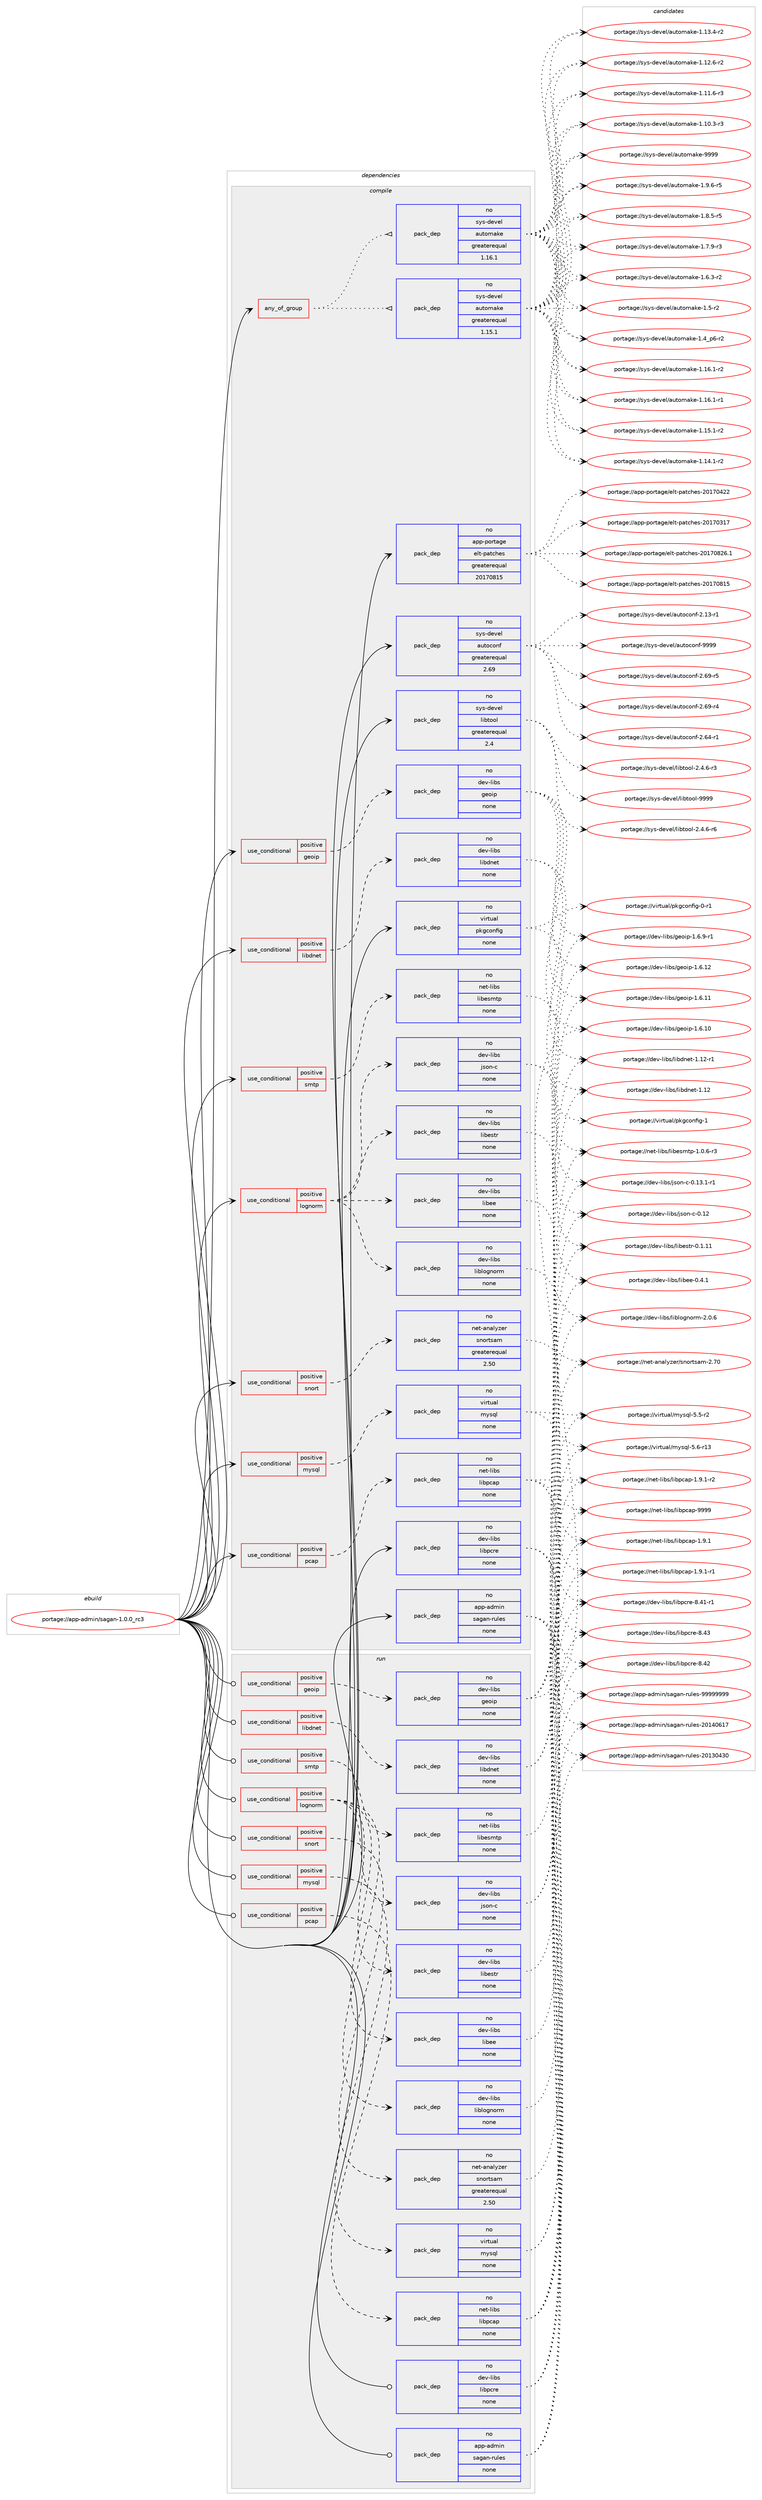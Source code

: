 digraph prolog {

# *************
# Graph options
# *************

newrank=true;
concentrate=true;
compound=true;
graph [rankdir=LR,fontname=Helvetica,fontsize=10,ranksep=1.5];#, ranksep=2.5, nodesep=0.2];
edge  [arrowhead=vee];
node  [fontname=Helvetica,fontsize=10];

# **********
# The ebuild
# **********

subgraph cluster_leftcol {
color=gray;
label=<<i>ebuild</i>>;
id [label="portage://app-admin/sagan-1.0.0_rc3", color=red, width=4, href="../app-admin/sagan-1.0.0_rc3.svg"];
}

# ****************
# The dependencies
# ****************

subgraph cluster_midcol {
color=gray;
label=<<i>dependencies</i>>;
subgraph cluster_compile {
fillcolor="#eeeeee";
style=filled;
label=<<i>compile</i>>;
subgraph any8396 {
dependency652169 [label=<<TABLE BORDER="0" CELLBORDER="1" CELLSPACING="0" CELLPADDING="4"><TR><TD CELLPADDING="10">any_of_group</TD></TR></TABLE>>, shape=none, color=red];subgraph pack489301 {
dependency652170 [label=<<TABLE BORDER="0" CELLBORDER="1" CELLSPACING="0" CELLPADDING="4" WIDTH="220"><TR><TD ROWSPAN="6" CELLPADDING="30">pack_dep</TD></TR><TR><TD WIDTH="110">no</TD></TR><TR><TD>sys-devel</TD></TR><TR><TD>automake</TD></TR><TR><TD>greaterequal</TD></TR><TR><TD>1.16.1</TD></TR></TABLE>>, shape=none, color=blue];
}
dependency652169:e -> dependency652170:w [weight=20,style="dotted",arrowhead="oinv"];
subgraph pack489302 {
dependency652171 [label=<<TABLE BORDER="0" CELLBORDER="1" CELLSPACING="0" CELLPADDING="4" WIDTH="220"><TR><TD ROWSPAN="6" CELLPADDING="30">pack_dep</TD></TR><TR><TD WIDTH="110">no</TD></TR><TR><TD>sys-devel</TD></TR><TR><TD>automake</TD></TR><TR><TD>greaterequal</TD></TR><TR><TD>1.15.1</TD></TR></TABLE>>, shape=none, color=blue];
}
dependency652169:e -> dependency652171:w [weight=20,style="dotted",arrowhead="oinv"];
}
id:e -> dependency652169:w [weight=20,style="solid",arrowhead="vee"];
subgraph cond154179 {
dependency652172 [label=<<TABLE BORDER="0" CELLBORDER="1" CELLSPACING="0" CELLPADDING="4"><TR><TD ROWSPAN="3" CELLPADDING="10">use_conditional</TD></TR><TR><TD>positive</TD></TR><TR><TD>geoip</TD></TR></TABLE>>, shape=none, color=red];
subgraph pack489303 {
dependency652173 [label=<<TABLE BORDER="0" CELLBORDER="1" CELLSPACING="0" CELLPADDING="4" WIDTH="220"><TR><TD ROWSPAN="6" CELLPADDING="30">pack_dep</TD></TR><TR><TD WIDTH="110">no</TD></TR><TR><TD>dev-libs</TD></TR><TR><TD>geoip</TD></TR><TR><TD>none</TD></TR><TR><TD></TD></TR></TABLE>>, shape=none, color=blue];
}
dependency652172:e -> dependency652173:w [weight=20,style="dashed",arrowhead="vee"];
}
id:e -> dependency652172:w [weight=20,style="solid",arrowhead="vee"];
subgraph cond154180 {
dependency652174 [label=<<TABLE BORDER="0" CELLBORDER="1" CELLSPACING="0" CELLPADDING="4"><TR><TD ROWSPAN="3" CELLPADDING="10">use_conditional</TD></TR><TR><TD>positive</TD></TR><TR><TD>libdnet</TD></TR></TABLE>>, shape=none, color=red];
subgraph pack489304 {
dependency652175 [label=<<TABLE BORDER="0" CELLBORDER="1" CELLSPACING="0" CELLPADDING="4" WIDTH="220"><TR><TD ROWSPAN="6" CELLPADDING="30">pack_dep</TD></TR><TR><TD WIDTH="110">no</TD></TR><TR><TD>dev-libs</TD></TR><TR><TD>libdnet</TD></TR><TR><TD>none</TD></TR><TR><TD></TD></TR></TABLE>>, shape=none, color=blue];
}
dependency652174:e -> dependency652175:w [weight=20,style="dashed",arrowhead="vee"];
}
id:e -> dependency652174:w [weight=20,style="solid",arrowhead="vee"];
subgraph cond154181 {
dependency652176 [label=<<TABLE BORDER="0" CELLBORDER="1" CELLSPACING="0" CELLPADDING="4"><TR><TD ROWSPAN="3" CELLPADDING="10">use_conditional</TD></TR><TR><TD>positive</TD></TR><TR><TD>lognorm</TD></TR></TABLE>>, shape=none, color=red];
subgraph pack489305 {
dependency652177 [label=<<TABLE BORDER="0" CELLBORDER="1" CELLSPACING="0" CELLPADDING="4" WIDTH="220"><TR><TD ROWSPAN="6" CELLPADDING="30">pack_dep</TD></TR><TR><TD WIDTH="110">no</TD></TR><TR><TD>dev-libs</TD></TR><TR><TD>liblognorm</TD></TR><TR><TD>none</TD></TR><TR><TD></TD></TR></TABLE>>, shape=none, color=blue];
}
dependency652176:e -> dependency652177:w [weight=20,style="dashed",arrowhead="vee"];
subgraph pack489306 {
dependency652178 [label=<<TABLE BORDER="0" CELLBORDER="1" CELLSPACING="0" CELLPADDING="4" WIDTH="220"><TR><TD ROWSPAN="6" CELLPADDING="30">pack_dep</TD></TR><TR><TD WIDTH="110">no</TD></TR><TR><TD>dev-libs</TD></TR><TR><TD>json-c</TD></TR><TR><TD>none</TD></TR><TR><TD></TD></TR></TABLE>>, shape=none, color=blue];
}
dependency652176:e -> dependency652178:w [weight=20,style="dashed",arrowhead="vee"];
subgraph pack489307 {
dependency652179 [label=<<TABLE BORDER="0" CELLBORDER="1" CELLSPACING="0" CELLPADDING="4" WIDTH="220"><TR><TD ROWSPAN="6" CELLPADDING="30">pack_dep</TD></TR><TR><TD WIDTH="110">no</TD></TR><TR><TD>dev-libs</TD></TR><TR><TD>libee</TD></TR><TR><TD>none</TD></TR><TR><TD></TD></TR></TABLE>>, shape=none, color=blue];
}
dependency652176:e -> dependency652179:w [weight=20,style="dashed",arrowhead="vee"];
subgraph pack489308 {
dependency652180 [label=<<TABLE BORDER="0" CELLBORDER="1" CELLSPACING="0" CELLPADDING="4" WIDTH="220"><TR><TD ROWSPAN="6" CELLPADDING="30">pack_dep</TD></TR><TR><TD WIDTH="110">no</TD></TR><TR><TD>dev-libs</TD></TR><TR><TD>libestr</TD></TR><TR><TD>none</TD></TR><TR><TD></TD></TR></TABLE>>, shape=none, color=blue];
}
dependency652176:e -> dependency652180:w [weight=20,style="dashed",arrowhead="vee"];
}
id:e -> dependency652176:w [weight=20,style="solid",arrowhead="vee"];
subgraph cond154182 {
dependency652181 [label=<<TABLE BORDER="0" CELLBORDER="1" CELLSPACING="0" CELLPADDING="4"><TR><TD ROWSPAN="3" CELLPADDING="10">use_conditional</TD></TR><TR><TD>positive</TD></TR><TR><TD>mysql</TD></TR></TABLE>>, shape=none, color=red];
subgraph pack489309 {
dependency652182 [label=<<TABLE BORDER="0" CELLBORDER="1" CELLSPACING="0" CELLPADDING="4" WIDTH="220"><TR><TD ROWSPAN="6" CELLPADDING="30">pack_dep</TD></TR><TR><TD WIDTH="110">no</TD></TR><TR><TD>virtual</TD></TR><TR><TD>mysql</TD></TR><TR><TD>none</TD></TR><TR><TD></TD></TR></TABLE>>, shape=none, color=blue];
}
dependency652181:e -> dependency652182:w [weight=20,style="dashed",arrowhead="vee"];
}
id:e -> dependency652181:w [weight=20,style="solid",arrowhead="vee"];
subgraph cond154183 {
dependency652183 [label=<<TABLE BORDER="0" CELLBORDER="1" CELLSPACING="0" CELLPADDING="4"><TR><TD ROWSPAN="3" CELLPADDING="10">use_conditional</TD></TR><TR><TD>positive</TD></TR><TR><TD>pcap</TD></TR></TABLE>>, shape=none, color=red];
subgraph pack489310 {
dependency652184 [label=<<TABLE BORDER="0" CELLBORDER="1" CELLSPACING="0" CELLPADDING="4" WIDTH="220"><TR><TD ROWSPAN="6" CELLPADDING="30">pack_dep</TD></TR><TR><TD WIDTH="110">no</TD></TR><TR><TD>net-libs</TD></TR><TR><TD>libpcap</TD></TR><TR><TD>none</TD></TR><TR><TD></TD></TR></TABLE>>, shape=none, color=blue];
}
dependency652183:e -> dependency652184:w [weight=20,style="dashed",arrowhead="vee"];
}
id:e -> dependency652183:w [weight=20,style="solid",arrowhead="vee"];
subgraph cond154184 {
dependency652185 [label=<<TABLE BORDER="0" CELLBORDER="1" CELLSPACING="0" CELLPADDING="4"><TR><TD ROWSPAN="3" CELLPADDING="10">use_conditional</TD></TR><TR><TD>positive</TD></TR><TR><TD>smtp</TD></TR></TABLE>>, shape=none, color=red];
subgraph pack489311 {
dependency652186 [label=<<TABLE BORDER="0" CELLBORDER="1" CELLSPACING="0" CELLPADDING="4" WIDTH="220"><TR><TD ROWSPAN="6" CELLPADDING="30">pack_dep</TD></TR><TR><TD WIDTH="110">no</TD></TR><TR><TD>net-libs</TD></TR><TR><TD>libesmtp</TD></TR><TR><TD>none</TD></TR><TR><TD></TD></TR></TABLE>>, shape=none, color=blue];
}
dependency652185:e -> dependency652186:w [weight=20,style="dashed",arrowhead="vee"];
}
id:e -> dependency652185:w [weight=20,style="solid",arrowhead="vee"];
subgraph cond154185 {
dependency652187 [label=<<TABLE BORDER="0" CELLBORDER="1" CELLSPACING="0" CELLPADDING="4"><TR><TD ROWSPAN="3" CELLPADDING="10">use_conditional</TD></TR><TR><TD>positive</TD></TR><TR><TD>snort</TD></TR></TABLE>>, shape=none, color=red];
subgraph pack489312 {
dependency652188 [label=<<TABLE BORDER="0" CELLBORDER="1" CELLSPACING="0" CELLPADDING="4" WIDTH="220"><TR><TD ROWSPAN="6" CELLPADDING="30">pack_dep</TD></TR><TR><TD WIDTH="110">no</TD></TR><TR><TD>net-analyzer</TD></TR><TR><TD>snortsam</TD></TR><TR><TD>greaterequal</TD></TR><TR><TD>2.50</TD></TR></TABLE>>, shape=none, color=blue];
}
dependency652187:e -> dependency652188:w [weight=20,style="dashed",arrowhead="vee"];
}
id:e -> dependency652187:w [weight=20,style="solid",arrowhead="vee"];
subgraph pack489313 {
dependency652189 [label=<<TABLE BORDER="0" CELLBORDER="1" CELLSPACING="0" CELLPADDING="4" WIDTH="220"><TR><TD ROWSPAN="6" CELLPADDING="30">pack_dep</TD></TR><TR><TD WIDTH="110">no</TD></TR><TR><TD>app-admin</TD></TR><TR><TD>sagan-rules</TD></TR><TR><TD>none</TD></TR><TR><TD></TD></TR></TABLE>>, shape=none, color=blue];
}
id:e -> dependency652189:w [weight=20,style="solid",arrowhead="vee"];
subgraph pack489314 {
dependency652190 [label=<<TABLE BORDER="0" CELLBORDER="1" CELLSPACING="0" CELLPADDING="4" WIDTH="220"><TR><TD ROWSPAN="6" CELLPADDING="30">pack_dep</TD></TR><TR><TD WIDTH="110">no</TD></TR><TR><TD>app-portage</TD></TR><TR><TD>elt-patches</TD></TR><TR><TD>greaterequal</TD></TR><TR><TD>20170815</TD></TR></TABLE>>, shape=none, color=blue];
}
id:e -> dependency652190:w [weight=20,style="solid",arrowhead="vee"];
subgraph pack489315 {
dependency652191 [label=<<TABLE BORDER="0" CELLBORDER="1" CELLSPACING="0" CELLPADDING="4" WIDTH="220"><TR><TD ROWSPAN="6" CELLPADDING="30">pack_dep</TD></TR><TR><TD WIDTH="110">no</TD></TR><TR><TD>dev-libs</TD></TR><TR><TD>libpcre</TD></TR><TR><TD>none</TD></TR><TR><TD></TD></TR></TABLE>>, shape=none, color=blue];
}
id:e -> dependency652191:w [weight=20,style="solid",arrowhead="vee"];
subgraph pack489316 {
dependency652192 [label=<<TABLE BORDER="0" CELLBORDER="1" CELLSPACING="0" CELLPADDING="4" WIDTH="220"><TR><TD ROWSPAN="6" CELLPADDING="30">pack_dep</TD></TR><TR><TD WIDTH="110">no</TD></TR><TR><TD>sys-devel</TD></TR><TR><TD>autoconf</TD></TR><TR><TD>greaterequal</TD></TR><TR><TD>2.69</TD></TR></TABLE>>, shape=none, color=blue];
}
id:e -> dependency652192:w [weight=20,style="solid",arrowhead="vee"];
subgraph pack489317 {
dependency652193 [label=<<TABLE BORDER="0" CELLBORDER="1" CELLSPACING="0" CELLPADDING="4" WIDTH="220"><TR><TD ROWSPAN="6" CELLPADDING="30">pack_dep</TD></TR><TR><TD WIDTH="110">no</TD></TR><TR><TD>sys-devel</TD></TR><TR><TD>libtool</TD></TR><TR><TD>greaterequal</TD></TR><TR><TD>2.4</TD></TR></TABLE>>, shape=none, color=blue];
}
id:e -> dependency652193:w [weight=20,style="solid",arrowhead="vee"];
subgraph pack489318 {
dependency652194 [label=<<TABLE BORDER="0" CELLBORDER="1" CELLSPACING="0" CELLPADDING="4" WIDTH="220"><TR><TD ROWSPAN="6" CELLPADDING="30">pack_dep</TD></TR><TR><TD WIDTH="110">no</TD></TR><TR><TD>virtual</TD></TR><TR><TD>pkgconfig</TD></TR><TR><TD>none</TD></TR><TR><TD></TD></TR></TABLE>>, shape=none, color=blue];
}
id:e -> dependency652194:w [weight=20,style="solid",arrowhead="vee"];
}
subgraph cluster_compileandrun {
fillcolor="#eeeeee";
style=filled;
label=<<i>compile and run</i>>;
}
subgraph cluster_run {
fillcolor="#eeeeee";
style=filled;
label=<<i>run</i>>;
subgraph cond154186 {
dependency652195 [label=<<TABLE BORDER="0" CELLBORDER="1" CELLSPACING="0" CELLPADDING="4"><TR><TD ROWSPAN="3" CELLPADDING="10">use_conditional</TD></TR><TR><TD>positive</TD></TR><TR><TD>geoip</TD></TR></TABLE>>, shape=none, color=red];
subgraph pack489319 {
dependency652196 [label=<<TABLE BORDER="0" CELLBORDER="1" CELLSPACING="0" CELLPADDING="4" WIDTH="220"><TR><TD ROWSPAN="6" CELLPADDING="30">pack_dep</TD></TR><TR><TD WIDTH="110">no</TD></TR><TR><TD>dev-libs</TD></TR><TR><TD>geoip</TD></TR><TR><TD>none</TD></TR><TR><TD></TD></TR></TABLE>>, shape=none, color=blue];
}
dependency652195:e -> dependency652196:w [weight=20,style="dashed",arrowhead="vee"];
}
id:e -> dependency652195:w [weight=20,style="solid",arrowhead="odot"];
subgraph cond154187 {
dependency652197 [label=<<TABLE BORDER="0" CELLBORDER="1" CELLSPACING="0" CELLPADDING="4"><TR><TD ROWSPAN="3" CELLPADDING="10">use_conditional</TD></TR><TR><TD>positive</TD></TR><TR><TD>libdnet</TD></TR></TABLE>>, shape=none, color=red];
subgraph pack489320 {
dependency652198 [label=<<TABLE BORDER="0" CELLBORDER="1" CELLSPACING="0" CELLPADDING="4" WIDTH="220"><TR><TD ROWSPAN="6" CELLPADDING="30">pack_dep</TD></TR><TR><TD WIDTH="110">no</TD></TR><TR><TD>dev-libs</TD></TR><TR><TD>libdnet</TD></TR><TR><TD>none</TD></TR><TR><TD></TD></TR></TABLE>>, shape=none, color=blue];
}
dependency652197:e -> dependency652198:w [weight=20,style="dashed",arrowhead="vee"];
}
id:e -> dependency652197:w [weight=20,style="solid",arrowhead="odot"];
subgraph cond154188 {
dependency652199 [label=<<TABLE BORDER="0" CELLBORDER="1" CELLSPACING="0" CELLPADDING="4"><TR><TD ROWSPAN="3" CELLPADDING="10">use_conditional</TD></TR><TR><TD>positive</TD></TR><TR><TD>lognorm</TD></TR></TABLE>>, shape=none, color=red];
subgraph pack489321 {
dependency652200 [label=<<TABLE BORDER="0" CELLBORDER="1" CELLSPACING="0" CELLPADDING="4" WIDTH="220"><TR><TD ROWSPAN="6" CELLPADDING="30">pack_dep</TD></TR><TR><TD WIDTH="110">no</TD></TR><TR><TD>dev-libs</TD></TR><TR><TD>liblognorm</TD></TR><TR><TD>none</TD></TR><TR><TD></TD></TR></TABLE>>, shape=none, color=blue];
}
dependency652199:e -> dependency652200:w [weight=20,style="dashed",arrowhead="vee"];
subgraph pack489322 {
dependency652201 [label=<<TABLE BORDER="0" CELLBORDER="1" CELLSPACING="0" CELLPADDING="4" WIDTH="220"><TR><TD ROWSPAN="6" CELLPADDING="30">pack_dep</TD></TR><TR><TD WIDTH="110">no</TD></TR><TR><TD>dev-libs</TD></TR><TR><TD>json-c</TD></TR><TR><TD>none</TD></TR><TR><TD></TD></TR></TABLE>>, shape=none, color=blue];
}
dependency652199:e -> dependency652201:w [weight=20,style="dashed",arrowhead="vee"];
subgraph pack489323 {
dependency652202 [label=<<TABLE BORDER="0" CELLBORDER="1" CELLSPACING="0" CELLPADDING="4" WIDTH="220"><TR><TD ROWSPAN="6" CELLPADDING="30">pack_dep</TD></TR><TR><TD WIDTH="110">no</TD></TR><TR><TD>dev-libs</TD></TR><TR><TD>libee</TD></TR><TR><TD>none</TD></TR><TR><TD></TD></TR></TABLE>>, shape=none, color=blue];
}
dependency652199:e -> dependency652202:w [weight=20,style="dashed",arrowhead="vee"];
subgraph pack489324 {
dependency652203 [label=<<TABLE BORDER="0" CELLBORDER="1" CELLSPACING="0" CELLPADDING="4" WIDTH="220"><TR><TD ROWSPAN="6" CELLPADDING="30">pack_dep</TD></TR><TR><TD WIDTH="110">no</TD></TR><TR><TD>dev-libs</TD></TR><TR><TD>libestr</TD></TR><TR><TD>none</TD></TR><TR><TD></TD></TR></TABLE>>, shape=none, color=blue];
}
dependency652199:e -> dependency652203:w [weight=20,style="dashed",arrowhead="vee"];
}
id:e -> dependency652199:w [weight=20,style="solid",arrowhead="odot"];
subgraph cond154189 {
dependency652204 [label=<<TABLE BORDER="0" CELLBORDER="1" CELLSPACING="0" CELLPADDING="4"><TR><TD ROWSPAN="3" CELLPADDING="10">use_conditional</TD></TR><TR><TD>positive</TD></TR><TR><TD>mysql</TD></TR></TABLE>>, shape=none, color=red];
subgraph pack489325 {
dependency652205 [label=<<TABLE BORDER="0" CELLBORDER="1" CELLSPACING="0" CELLPADDING="4" WIDTH="220"><TR><TD ROWSPAN="6" CELLPADDING="30">pack_dep</TD></TR><TR><TD WIDTH="110">no</TD></TR><TR><TD>virtual</TD></TR><TR><TD>mysql</TD></TR><TR><TD>none</TD></TR><TR><TD></TD></TR></TABLE>>, shape=none, color=blue];
}
dependency652204:e -> dependency652205:w [weight=20,style="dashed",arrowhead="vee"];
}
id:e -> dependency652204:w [weight=20,style="solid",arrowhead="odot"];
subgraph cond154190 {
dependency652206 [label=<<TABLE BORDER="0" CELLBORDER="1" CELLSPACING="0" CELLPADDING="4"><TR><TD ROWSPAN="3" CELLPADDING="10">use_conditional</TD></TR><TR><TD>positive</TD></TR><TR><TD>pcap</TD></TR></TABLE>>, shape=none, color=red];
subgraph pack489326 {
dependency652207 [label=<<TABLE BORDER="0" CELLBORDER="1" CELLSPACING="0" CELLPADDING="4" WIDTH="220"><TR><TD ROWSPAN="6" CELLPADDING="30">pack_dep</TD></TR><TR><TD WIDTH="110">no</TD></TR><TR><TD>net-libs</TD></TR><TR><TD>libpcap</TD></TR><TR><TD>none</TD></TR><TR><TD></TD></TR></TABLE>>, shape=none, color=blue];
}
dependency652206:e -> dependency652207:w [weight=20,style="dashed",arrowhead="vee"];
}
id:e -> dependency652206:w [weight=20,style="solid",arrowhead="odot"];
subgraph cond154191 {
dependency652208 [label=<<TABLE BORDER="0" CELLBORDER="1" CELLSPACING="0" CELLPADDING="4"><TR><TD ROWSPAN="3" CELLPADDING="10">use_conditional</TD></TR><TR><TD>positive</TD></TR><TR><TD>smtp</TD></TR></TABLE>>, shape=none, color=red];
subgraph pack489327 {
dependency652209 [label=<<TABLE BORDER="0" CELLBORDER="1" CELLSPACING="0" CELLPADDING="4" WIDTH="220"><TR><TD ROWSPAN="6" CELLPADDING="30">pack_dep</TD></TR><TR><TD WIDTH="110">no</TD></TR><TR><TD>net-libs</TD></TR><TR><TD>libesmtp</TD></TR><TR><TD>none</TD></TR><TR><TD></TD></TR></TABLE>>, shape=none, color=blue];
}
dependency652208:e -> dependency652209:w [weight=20,style="dashed",arrowhead="vee"];
}
id:e -> dependency652208:w [weight=20,style="solid",arrowhead="odot"];
subgraph cond154192 {
dependency652210 [label=<<TABLE BORDER="0" CELLBORDER="1" CELLSPACING="0" CELLPADDING="4"><TR><TD ROWSPAN="3" CELLPADDING="10">use_conditional</TD></TR><TR><TD>positive</TD></TR><TR><TD>snort</TD></TR></TABLE>>, shape=none, color=red];
subgraph pack489328 {
dependency652211 [label=<<TABLE BORDER="0" CELLBORDER="1" CELLSPACING="0" CELLPADDING="4" WIDTH="220"><TR><TD ROWSPAN="6" CELLPADDING="30">pack_dep</TD></TR><TR><TD WIDTH="110">no</TD></TR><TR><TD>net-analyzer</TD></TR><TR><TD>snortsam</TD></TR><TR><TD>greaterequal</TD></TR><TR><TD>2.50</TD></TR></TABLE>>, shape=none, color=blue];
}
dependency652210:e -> dependency652211:w [weight=20,style="dashed",arrowhead="vee"];
}
id:e -> dependency652210:w [weight=20,style="solid",arrowhead="odot"];
subgraph pack489329 {
dependency652212 [label=<<TABLE BORDER="0" CELLBORDER="1" CELLSPACING="0" CELLPADDING="4" WIDTH="220"><TR><TD ROWSPAN="6" CELLPADDING="30">pack_dep</TD></TR><TR><TD WIDTH="110">no</TD></TR><TR><TD>app-admin</TD></TR><TR><TD>sagan-rules</TD></TR><TR><TD>none</TD></TR><TR><TD></TD></TR></TABLE>>, shape=none, color=blue];
}
id:e -> dependency652212:w [weight=20,style="solid",arrowhead="odot"];
subgraph pack489330 {
dependency652213 [label=<<TABLE BORDER="0" CELLBORDER="1" CELLSPACING="0" CELLPADDING="4" WIDTH="220"><TR><TD ROWSPAN="6" CELLPADDING="30">pack_dep</TD></TR><TR><TD WIDTH="110">no</TD></TR><TR><TD>dev-libs</TD></TR><TR><TD>libpcre</TD></TR><TR><TD>none</TD></TR><TR><TD></TD></TR></TABLE>>, shape=none, color=blue];
}
id:e -> dependency652213:w [weight=20,style="solid",arrowhead="odot"];
}
}

# **************
# The candidates
# **************

subgraph cluster_choices {
rank=same;
color=gray;
label=<<i>candidates</i>>;

subgraph choice489301 {
color=black;
nodesep=1;
choice115121115451001011181011084797117116111109971071014557575757 [label="portage://sys-devel/automake-9999", color=red, width=4,href="../sys-devel/automake-9999.svg"];
choice115121115451001011181011084797117116111109971071014549465746544511453 [label="portage://sys-devel/automake-1.9.6-r5", color=red, width=4,href="../sys-devel/automake-1.9.6-r5.svg"];
choice115121115451001011181011084797117116111109971071014549465646534511453 [label="portage://sys-devel/automake-1.8.5-r5", color=red, width=4,href="../sys-devel/automake-1.8.5-r5.svg"];
choice115121115451001011181011084797117116111109971071014549465546574511451 [label="portage://sys-devel/automake-1.7.9-r3", color=red, width=4,href="../sys-devel/automake-1.7.9-r3.svg"];
choice115121115451001011181011084797117116111109971071014549465446514511450 [label="portage://sys-devel/automake-1.6.3-r2", color=red, width=4,href="../sys-devel/automake-1.6.3-r2.svg"];
choice11512111545100101118101108479711711611110997107101454946534511450 [label="portage://sys-devel/automake-1.5-r2", color=red, width=4,href="../sys-devel/automake-1.5-r2.svg"];
choice115121115451001011181011084797117116111109971071014549465295112544511450 [label="portage://sys-devel/automake-1.4_p6-r2", color=red, width=4,href="../sys-devel/automake-1.4_p6-r2.svg"];
choice11512111545100101118101108479711711611110997107101454946495446494511450 [label="portage://sys-devel/automake-1.16.1-r2", color=red, width=4,href="../sys-devel/automake-1.16.1-r2.svg"];
choice11512111545100101118101108479711711611110997107101454946495446494511449 [label="portage://sys-devel/automake-1.16.1-r1", color=red, width=4,href="../sys-devel/automake-1.16.1-r1.svg"];
choice11512111545100101118101108479711711611110997107101454946495346494511450 [label="portage://sys-devel/automake-1.15.1-r2", color=red, width=4,href="../sys-devel/automake-1.15.1-r2.svg"];
choice11512111545100101118101108479711711611110997107101454946495246494511450 [label="portage://sys-devel/automake-1.14.1-r2", color=red, width=4,href="../sys-devel/automake-1.14.1-r2.svg"];
choice11512111545100101118101108479711711611110997107101454946495146524511450 [label="portage://sys-devel/automake-1.13.4-r2", color=red, width=4,href="../sys-devel/automake-1.13.4-r2.svg"];
choice11512111545100101118101108479711711611110997107101454946495046544511450 [label="portage://sys-devel/automake-1.12.6-r2", color=red, width=4,href="../sys-devel/automake-1.12.6-r2.svg"];
choice11512111545100101118101108479711711611110997107101454946494946544511451 [label="portage://sys-devel/automake-1.11.6-r3", color=red, width=4,href="../sys-devel/automake-1.11.6-r3.svg"];
choice11512111545100101118101108479711711611110997107101454946494846514511451 [label="portage://sys-devel/automake-1.10.3-r3", color=red, width=4,href="../sys-devel/automake-1.10.3-r3.svg"];
dependency652170:e -> choice115121115451001011181011084797117116111109971071014557575757:w [style=dotted,weight="100"];
dependency652170:e -> choice115121115451001011181011084797117116111109971071014549465746544511453:w [style=dotted,weight="100"];
dependency652170:e -> choice115121115451001011181011084797117116111109971071014549465646534511453:w [style=dotted,weight="100"];
dependency652170:e -> choice115121115451001011181011084797117116111109971071014549465546574511451:w [style=dotted,weight="100"];
dependency652170:e -> choice115121115451001011181011084797117116111109971071014549465446514511450:w [style=dotted,weight="100"];
dependency652170:e -> choice11512111545100101118101108479711711611110997107101454946534511450:w [style=dotted,weight="100"];
dependency652170:e -> choice115121115451001011181011084797117116111109971071014549465295112544511450:w [style=dotted,weight="100"];
dependency652170:e -> choice11512111545100101118101108479711711611110997107101454946495446494511450:w [style=dotted,weight="100"];
dependency652170:e -> choice11512111545100101118101108479711711611110997107101454946495446494511449:w [style=dotted,weight="100"];
dependency652170:e -> choice11512111545100101118101108479711711611110997107101454946495346494511450:w [style=dotted,weight="100"];
dependency652170:e -> choice11512111545100101118101108479711711611110997107101454946495246494511450:w [style=dotted,weight="100"];
dependency652170:e -> choice11512111545100101118101108479711711611110997107101454946495146524511450:w [style=dotted,weight="100"];
dependency652170:e -> choice11512111545100101118101108479711711611110997107101454946495046544511450:w [style=dotted,weight="100"];
dependency652170:e -> choice11512111545100101118101108479711711611110997107101454946494946544511451:w [style=dotted,weight="100"];
dependency652170:e -> choice11512111545100101118101108479711711611110997107101454946494846514511451:w [style=dotted,weight="100"];
}
subgraph choice489302 {
color=black;
nodesep=1;
choice115121115451001011181011084797117116111109971071014557575757 [label="portage://sys-devel/automake-9999", color=red, width=4,href="../sys-devel/automake-9999.svg"];
choice115121115451001011181011084797117116111109971071014549465746544511453 [label="portage://sys-devel/automake-1.9.6-r5", color=red, width=4,href="../sys-devel/automake-1.9.6-r5.svg"];
choice115121115451001011181011084797117116111109971071014549465646534511453 [label="portage://sys-devel/automake-1.8.5-r5", color=red, width=4,href="../sys-devel/automake-1.8.5-r5.svg"];
choice115121115451001011181011084797117116111109971071014549465546574511451 [label="portage://sys-devel/automake-1.7.9-r3", color=red, width=4,href="../sys-devel/automake-1.7.9-r3.svg"];
choice115121115451001011181011084797117116111109971071014549465446514511450 [label="portage://sys-devel/automake-1.6.3-r2", color=red, width=4,href="../sys-devel/automake-1.6.3-r2.svg"];
choice11512111545100101118101108479711711611110997107101454946534511450 [label="portage://sys-devel/automake-1.5-r2", color=red, width=4,href="../sys-devel/automake-1.5-r2.svg"];
choice115121115451001011181011084797117116111109971071014549465295112544511450 [label="portage://sys-devel/automake-1.4_p6-r2", color=red, width=4,href="../sys-devel/automake-1.4_p6-r2.svg"];
choice11512111545100101118101108479711711611110997107101454946495446494511450 [label="portage://sys-devel/automake-1.16.1-r2", color=red, width=4,href="../sys-devel/automake-1.16.1-r2.svg"];
choice11512111545100101118101108479711711611110997107101454946495446494511449 [label="portage://sys-devel/automake-1.16.1-r1", color=red, width=4,href="../sys-devel/automake-1.16.1-r1.svg"];
choice11512111545100101118101108479711711611110997107101454946495346494511450 [label="portage://sys-devel/automake-1.15.1-r2", color=red, width=4,href="../sys-devel/automake-1.15.1-r2.svg"];
choice11512111545100101118101108479711711611110997107101454946495246494511450 [label="portage://sys-devel/automake-1.14.1-r2", color=red, width=4,href="../sys-devel/automake-1.14.1-r2.svg"];
choice11512111545100101118101108479711711611110997107101454946495146524511450 [label="portage://sys-devel/automake-1.13.4-r2", color=red, width=4,href="../sys-devel/automake-1.13.4-r2.svg"];
choice11512111545100101118101108479711711611110997107101454946495046544511450 [label="portage://sys-devel/automake-1.12.6-r2", color=red, width=4,href="../sys-devel/automake-1.12.6-r2.svg"];
choice11512111545100101118101108479711711611110997107101454946494946544511451 [label="portage://sys-devel/automake-1.11.6-r3", color=red, width=4,href="../sys-devel/automake-1.11.6-r3.svg"];
choice11512111545100101118101108479711711611110997107101454946494846514511451 [label="portage://sys-devel/automake-1.10.3-r3", color=red, width=4,href="../sys-devel/automake-1.10.3-r3.svg"];
dependency652171:e -> choice115121115451001011181011084797117116111109971071014557575757:w [style=dotted,weight="100"];
dependency652171:e -> choice115121115451001011181011084797117116111109971071014549465746544511453:w [style=dotted,weight="100"];
dependency652171:e -> choice115121115451001011181011084797117116111109971071014549465646534511453:w [style=dotted,weight="100"];
dependency652171:e -> choice115121115451001011181011084797117116111109971071014549465546574511451:w [style=dotted,weight="100"];
dependency652171:e -> choice115121115451001011181011084797117116111109971071014549465446514511450:w [style=dotted,weight="100"];
dependency652171:e -> choice11512111545100101118101108479711711611110997107101454946534511450:w [style=dotted,weight="100"];
dependency652171:e -> choice115121115451001011181011084797117116111109971071014549465295112544511450:w [style=dotted,weight="100"];
dependency652171:e -> choice11512111545100101118101108479711711611110997107101454946495446494511450:w [style=dotted,weight="100"];
dependency652171:e -> choice11512111545100101118101108479711711611110997107101454946495446494511449:w [style=dotted,weight="100"];
dependency652171:e -> choice11512111545100101118101108479711711611110997107101454946495346494511450:w [style=dotted,weight="100"];
dependency652171:e -> choice11512111545100101118101108479711711611110997107101454946495246494511450:w [style=dotted,weight="100"];
dependency652171:e -> choice11512111545100101118101108479711711611110997107101454946495146524511450:w [style=dotted,weight="100"];
dependency652171:e -> choice11512111545100101118101108479711711611110997107101454946495046544511450:w [style=dotted,weight="100"];
dependency652171:e -> choice11512111545100101118101108479711711611110997107101454946494946544511451:w [style=dotted,weight="100"];
dependency652171:e -> choice11512111545100101118101108479711711611110997107101454946494846514511451:w [style=dotted,weight="100"];
}
subgraph choice489303 {
color=black;
nodesep=1;
choice1001011184510810598115471031011111051124549465446574511449 [label="portage://dev-libs/geoip-1.6.9-r1", color=red, width=4,href="../dev-libs/geoip-1.6.9-r1.svg"];
choice10010111845108105981154710310111110511245494654464950 [label="portage://dev-libs/geoip-1.6.12", color=red, width=4,href="../dev-libs/geoip-1.6.12.svg"];
choice10010111845108105981154710310111110511245494654464949 [label="portage://dev-libs/geoip-1.6.11", color=red, width=4,href="../dev-libs/geoip-1.6.11.svg"];
choice10010111845108105981154710310111110511245494654464948 [label="portage://dev-libs/geoip-1.6.10", color=red, width=4,href="../dev-libs/geoip-1.6.10.svg"];
dependency652173:e -> choice1001011184510810598115471031011111051124549465446574511449:w [style=dotted,weight="100"];
dependency652173:e -> choice10010111845108105981154710310111110511245494654464950:w [style=dotted,weight="100"];
dependency652173:e -> choice10010111845108105981154710310111110511245494654464949:w [style=dotted,weight="100"];
dependency652173:e -> choice10010111845108105981154710310111110511245494654464948:w [style=dotted,weight="100"];
}
subgraph choice489304 {
color=black;
nodesep=1;
choice1001011184510810598115471081059810011010111645494649504511449 [label="portage://dev-libs/libdnet-1.12-r1", color=red, width=4,href="../dev-libs/libdnet-1.12-r1.svg"];
choice100101118451081059811547108105981001101011164549464950 [label="portage://dev-libs/libdnet-1.12", color=red, width=4,href="../dev-libs/libdnet-1.12.svg"];
dependency652175:e -> choice1001011184510810598115471081059810011010111645494649504511449:w [style=dotted,weight="100"];
dependency652175:e -> choice100101118451081059811547108105981001101011164549464950:w [style=dotted,weight="100"];
}
subgraph choice489305 {
color=black;
nodesep=1;
choice10010111845108105981154710810598108111103110111114109455046484654 [label="portage://dev-libs/liblognorm-2.0.6", color=red, width=4,href="../dev-libs/liblognorm-2.0.6.svg"];
dependency652177:e -> choice10010111845108105981154710810598108111103110111114109455046484654:w [style=dotted,weight="100"];
}
subgraph choice489306 {
color=black;
nodesep=1;
choice1001011184510810598115471061151111104599454846495146494511449 [label="portage://dev-libs/json-c-0.13.1-r1", color=red, width=4,href="../dev-libs/json-c-0.13.1-r1.svg"];
choice10010111845108105981154710611511111045994548464950 [label="portage://dev-libs/json-c-0.12", color=red, width=4,href="../dev-libs/json-c-0.12.svg"];
dependency652178:e -> choice1001011184510810598115471061151111104599454846495146494511449:w [style=dotted,weight="100"];
dependency652178:e -> choice10010111845108105981154710611511111045994548464950:w [style=dotted,weight="100"];
}
subgraph choice489307 {
color=black;
nodesep=1;
choice10010111845108105981154710810598101101454846524649 [label="portage://dev-libs/libee-0.4.1", color=red, width=4,href="../dev-libs/libee-0.4.1.svg"];
dependency652179:e -> choice10010111845108105981154710810598101101454846524649:w [style=dotted,weight="100"];
}
subgraph choice489308 {
color=black;
nodesep=1;
choice1001011184510810598115471081059810111511611445484649464949 [label="portage://dev-libs/libestr-0.1.11", color=red, width=4,href="../dev-libs/libestr-0.1.11.svg"];
dependency652180:e -> choice1001011184510810598115471081059810111511611445484649464949:w [style=dotted,weight="100"];
}
subgraph choice489309 {
color=black;
nodesep=1;
choice118105114116117971084710912111511310845534654451144951 [label="portage://virtual/mysql-5.6-r13", color=red, width=4,href="../virtual/mysql-5.6-r13.svg"];
choice1181051141161179710847109121115113108455346534511450 [label="portage://virtual/mysql-5.5-r2", color=red, width=4,href="../virtual/mysql-5.5-r2.svg"];
dependency652182:e -> choice118105114116117971084710912111511310845534654451144951:w [style=dotted,weight="100"];
dependency652182:e -> choice1181051141161179710847109121115113108455346534511450:w [style=dotted,weight="100"];
}
subgraph choice489310 {
color=black;
nodesep=1;
choice1101011164510810598115471081059811299971124557575757 [label="portage://net-libs/libpcap-9999", color=red, width=4,href="../net-libs/libpcap-9999.svg"];
choice1101011164510810598115471081059811299971124549465746494511450 [label="portage://net-libs/libpcap-1.9.1-r2", color=red, width=4,href="../net-libs/libpcap-1.9.1-r2.svg"];
choice1101011164510810598115471081059811299971124549465746494511449 [label="portage://net-libs/libpcap-1.9.1-r1", color=red, width=4,href="../net-libs/libpcap-1.9.1-r1.svg"];
choice110101116451081059811547108105981129997112454946574649 [label="portage://net-libs/libpcap-1.9.1", color=red, width=4,href="../net-libs/libpcap-1.9.1.svg"];
dependency652184:e -> choice1101011164510810598115471081059811299971124557575757:w [style=dotted,weight="100"];
dependency652184:e -> choice1101011164510810598115471081059811299971124549465746494511450:w [style=dotted,weight="100"];
dependency652184:e -> choice1101011164510810598115471081059811299971124549465746494511449:w [style=dotted,weight="100"];
dependency652184:e -> choice110101116451081059811547108105981129997112454946574649:w [style=dotted,weight="100"];
}
subgraph choice489311 {
color=black;
nodesep=1;
choice110101116451081059811547108105981011151091161124549464846544511451 [label="portage://net-libs/libesmtp-1.0.6-r3", color=red, width=4,href="../net-libs/libesmtp-1.0.6-r3.svg"];
dependency652186:e -> choice110101116451081059811547108105981011151091161124549464846544511451:w [style=dotted,weight="100"];
}
subgraph choice489312 {
color=black;
nodesep=1;
choice11010111645971109710812112210111447115110111114116115971094550465548 [label="portage://net-analyzer/snortsam-2.70", color=red, width=4,href="../net-analyzer/snortsam-2.70.svg"];
dependency652188:e -> choice11010111645971109710812112210111447115110111114116115971094550465548:w [style=dotted,weight="100"];
}
subgraph choice489313 {
color=black;
nodesep=1;
choice97112112459710010910511047115971039711045114117108101115455757575757575757 [label="portage://app-admin/sagan-rules-99999999", color=red, width=4,href="../app-admin/sagan-rules-99999999.svg"];
choice97112112459710010910511047115971039711045114117108101115455048495248544955 [label="portage://app-admin/sagan-rules-20140617", color=red, width=4,href="../app-admin/sagan-rules-20140617.svg"];
choice97112112459710010910511047115971039711045114117108101115455048495148525148 [label="portage://app-admin/sagan-rules-20130430", color=red, width=4,href="../app-admin/sagan-rules-20130430.svg"];
dependency652189:e -> choice97112112459710010910511047115971039711045114117108101115455757575757575757:w [style=dotted,weight="100"];
dependency652189:e -> choice97112112459710010910511047115971039711045114117108101115455048495248544955:w [style=dotted,weight="100"];
dependency652189:e -> choice97112112459710010910511047115971039711045114117108101115455048495148525148:w [style=dotted,weight="100"];
}
subgraph choice489314 {
color=black;
nodesep=1;
choice971121124511211111411697103101471011081164511297116991041011154550484955485650544649 [label="portage://app-portage/elt-patches-20170826.1", color=red, width=4,href="../app-portage/elt-patches-20170826.1.svg"];
choice97112112451121111141169710310147101108116451129711699104101115455048495548564953 [label="portage://app-portage/elt-patches-20170815", color=red, width=4,href="../app-portage/elt-patches-20170815.svg"];
choice97112112451121111141169710310147101108116451129711699104101115455048495548525050 [label="portage://app-portage/elt-patches-20170422", color=red, width=4,href="../app-portage/elt-patches-20170422.svg"];
choice97112112451121111141169710310147101108116451129711699104101115455048495548514955 [label="portage://app-portage/elt-patches-20170317", color=red, width=4,href="../app-portage/elt-patches-20170317.svg"];
dependency652190:e -> choice971121124511211111411697103101471011081164511297116991041011154550484955485650544649:w [style=dotted,weight="100"];
dependency652190:e -> choice97112112451121111141169710310147101108116451129711699104101115455048495548564953:w [style=dotted,weight="100"];
dependency652190:e -> choice97112112451121111141169710310147101108116451129711699104101115455048495548525050:w [style=dotted,weight="100"];
dependency652190:e -> choice97112112451121111141169710310147101108116451129711699104101115455048495548514955:w [style=dotted,weight="100"];
}
subgraph choice489315 {
color=black;
nodesep=1;
choice10010111845108105981154710810598112991141014556465251 [label="portage://dev-libs/libpcre-8.43", color=red, width=4,href="../dev-libs/libpcre-8.43.svg"];
choice10010111845108105981154710810598112991141014556465250 [label="portage://dev-libs/libpcre-8.42", color=red, width=4,href="../dev-libs/libpcre-8.42.svg"];
choice100101118451081059811547108105981129911410145564652494511449 [label="portage://dev-libs/libpcre-8.41-r1", color=red, width=4,href="../dev-libs/libpcre-8.41-r1.svg"];
dependency652191:e -> choice10010111845108105981154710810598112991141014556465251:w [style=dotted,weight="100"];
dependency652191:e -> choice10010111845108105981154710810598112991141014556465250:w [style=dotted,weight="100"];
dependency652191:e -> choice100101118451081059811547108105981129911410145564652494511449:w [style=dotted,weight="100"];
}
subgraph choice489316 {
color=black;
nodesep=1;
choice115121115451001011181011084797117116111991111101024557575757 [label="portage://sys-devel/autoconf-9999", color=red, width=4,href="../sys-devel/autoconf-9999.svg"];
choice1151211154510010111810110847971171161119911111010245504654574511453 [label="portage://sys-devel/autoconf-2.69-r5", color=red, width=4,href="../sys-devel/autoconf-2.69-r5.svg"];
choice1151211154510010111810110847971171161119911111010245504654574511452 [label="portage://sys-devel/autoconf-2.69-r4", color=red, width=4,href="../sys-devel/autoconf-2.69-r4.svg"];
choice1151211154510010111810110847971171161119911111010245504654524511449 [label="portage://sys-devel/autoconf-2.64-r1", color=red, width=4,href="../sys-devel/autoconf-2.64-r1.svg"];
choice1151211154510010111810110847971171161119911111010245504649514511449 [label="portage://sys-devel/autoconf-2.13-r1", color=red, width=4,href="../sys-devel/autoconf-2.13-r1.svg"];
dependency652192:e -> choice115121115451001011181011084797117116111991111101024557575757:w [style=dotted,weight="100"];
dependency652192:e -> choice1151211154510010111810110847971171161119911111010245504654574511453:w [style=dotted,weight="100"];
dependency652192:e -> choice1151211154510010111810110847971171161119911111010245504654574511452:w [style=dotted,weight="100"];
dependency652192:e -> choice1151211154510010111810110847971171161119911111010245504654524511449:w [style=dotted,weight="100"];
dependency652192:e -> choice1151211154510010111810110847971171161119911111010245504649514511449:w [style=dotted,weight="100"];
}
subgraph choice489317 {
color=black;
nodesep=1;
choice1151211154510010111810110847108105981161111111084557575757 [label="portage://sys-devel/libtool-9999", color=red, width=4,href="../sys-devel/libtool-9999.svg"];
choice1151211154510010111810110847108105981161111111084550465246544511454 [label="portage://sys-devel/libtool-2.4.6-r6", color=red, width=4,href="../sys-devel/libtool-2.4.6-r6.svg"];
choice1151211154510010111810110847108105981161111111084550465246544511451 [label="portage://sys-devel/libtool-2.4.6-r3", color=red, width=4,href="../sys-devel/libtool-2.4.6-r3.svg"];
dependency652193:e -> choice1151211154510010111810110847108105981161111111084557575757:w [style=dotted,weight="100"];
dependency652193:e -> choice1151211154510010111810110847108105981161111111084550465246544511454:w [style=dotted,weight="100"];
dependency652193:e -> choice1151211154510010111810110847108105981161111111084550465246544511451:w [style=dotted,weight="100"];
}
subgraph choice489318 {
color=black;
nodesep=1;
choice1181051141161179710847112107103991111101021051034549 [label="portage://virtual/pkgconfig-1", color=red, width=4,href="../virtual/pkgconfig-1.svg"];
choice11810511411611797108471121071039911111010210510345484511449 [label="portage://virtual/pkgconfig-0-r1", color=red, width=4,href="../virtual/pkgconfig-0-r1.svg"];
dependency652194:e -> choice1181051141161179710847112107103991111101021051034549:w [style=dotted,weight="100"];
dependency652194:e -> choice11810511411611797108471121071039911111010210510345484511449:w [style=dotted,weight="100"];
}
subgraph choice489319 {
color=black;
nodesep=1;
choice1001011184510810598115471031011111051124549465446574511449 [label="portage://dev-libs/geoip-1.6.9-r1", color=red, width=4,href="../dev-libs/geoip-1.6.9-r1.svg"];
choice10010111845108105981154710310111110511245494654464950 [label="portage://dev-libs/geoip-1.6.12", color=red, width=4,href="../dev-libs/geoip-1.6.12.svg"];
choice10010111845108105981154710310111110511245494654464949 [label="portage://dev-libs/geoip-1.6.11", color=red, width=4,href="../dev-libs/geoip-1.6.11.svg"];
choice10010111845108105981154710310111110511245494654464948 [label="portage://dev-libs/geoip-1.6.10", color=red, width=4,href="../dev-libs/geoip-1.6.10.svg"];
dependency652196:e -> choice1001011184510810598115471031011111051124549465446574511449:w [style=dotted,weight="100"];
dependency652196:e -> choice10010111845108105981154710310111110511245494654464950:w [style=dotted,weight="100"];
dependency652196:e -> choice10010111845108105981154710310111110511245494654464949:w [style=dotted,weight="100"];
dependency652196:e -> choice10010111845108105981154710310111110511245494654464948:w [style=dotted,weight="100"];
}
subgraph choice489320 {
color=black;
nodesep=1;
choice1001011184510810598115471081059810011010111645494649504511449 [label="portage://dev-libs/libdnet-1.12-r1", color=red, width=4,href="../dev-libs/libdnet-1.12-r1.svg"];
choice100101118451081059811547108105981001101011164549464950 [label="portage://dev-libs/libdnet-1.12", color=red, width=4,href="../dev-libs/libdnet-1.12.svg"];
dependency652198:e -> choice1001011184510810598115471081059810011010111645494649504511449:w [style=dotted,weight="100"];
dependency652198:e -> choice100101118451081059811547108105981001101011164549464950:w [style=dotted,weight="100"];
}
subgraph choice489321 {
color=black;
nodesep=1;
choice10010111845108105981154710810598108111103110111114109455046484654 [label="portage://dev-libs/liblognorm-2.0.6", color=red, width=4,href="../dev-libs/liblognorm-2.0.6.svg"];
dependency652200:e -> choice10010111845108105981154710810598108111103110111114109455046484654:w [style=dotted,weight="100"];
}
subgraph choice489322 {
color=black;
nodesep=1;
choice1001011184510810598115471061151111104599454846495146494511449 [label="portage://dev-libs/json-c-0.13.1-r1", color=red, width=4,href="../dev-libs/json-c-0.13.1-r1.svg"];
choice10010111845108105981154710611511111045994548464950 [label="portage://dev-libs/json-c-0.12", color=red, width=4,href="../dev-libs/json-c-0.12.svg"];
dependency652201:e -> choice1001011184510810598115471061151111104599454846495146494511449:w [style=dotted,weight="100"];
dependency652201:e -> choice10010111845108105981154710611511111045994548464950:w [style=dotted,weight="100"];
}
subgraph choice489323 {
color=black;
nodesep=1;
choice10010111845108105981154710810598101101454846524649 [label="portage://dev-libs/libee-0.4.1", color=red, width=4,href="../dev-libs/libee-0.4.1.svg"];
dependency652202:e -> choice10010111845108105981154710810598101101454846524649:w [style=dotted,weight="100"];
}
subgraph choice489324 {
color=black;
nodesep=1;
choice1001011184510810598115471081059810111511611445484649464949 [label="portage://dev-libs/libestr-0.1.11", color=red, width=4,href="../dev-libs/libestr-0.1.11.svg"];
dependency652203:e -> choice1001011184510810598115471081059810111511611445484649464949:w [style=dotted,weight="100"];
}
subgraph choice489325 {
color=black;
nodesep=1;
choice118105114116117971084710912111511310845534654451144951 [label="portage://virtual/mysql-5.6-r13", color=red, width=4,href="../virtual/mysql-5.6-r13.svg"];
choice1181051141161179710847109121115113108455346534511450 [label="portage://virtual/mysql-5.5-r2", color=red, width=4,href="../virtual/mysql-5.5-r2.svg"];
dependency652205:e -> choice118105114116117971084710912111511310845534654451144951:w [style=dotted,weight="100"];
dependency652205:e -> choice1181051141161179710847109121115113108455346534511450:w [style=dotted,weight="100"];
}
subgraph choice489326 {
color=black;
nodesep=1;
choice1101011164510810598115471081059811299971124557575757 [label="portage://net-libs/libpcap-9999", color=red, width=4,href="../net-libs/libpcap-9999.svg"];
choice1101011164510810598115471081059811299971124549465746494511450 [label="portage://net-libs/libpcap-1.9.1-r2", color=red, width=4,href="../net-libs/libpcap-1.9.1-r2.svg"];
choice1101011164510810598115471081059811299971124549465746494511449 [label="portage://net-libs/libpcap-1.9.1-r1", color=red, width=4,href="../net-libs/libpcap-1.9.1-r1.svg"];
choice110101116451081059811547108105981129997112454946574649 [label="portage://net-libs/libpcap-1.9.1", color=red, width=4,href="../net-libs/libpcap-1.9.1.svg"];
dependency652207:e -> choice1101011164510810598115471081059811299971124557575757:w [style=dotted,weight="100"];
dependency652207:e -> choice1101011164510810598115471081059811299971124549465746494511450:w [style=dotted,weight="100"];
dependency652207:e -> choice1101011164510810598115471081059811299971124549465746494511449:w [style=dotted,weight="100"];
dependency652207:e -> choice110101116451081059811547108105981129997112454946574649:w [style=dotted,weight="100"];
}
subgraph choice489327 {
color=black;
nodesep=1;
choice110101116451081059811547108105981011151091161124549464846544511451 [label="portage://net-libs/libesmtp-1.0.6-r3", color=red, width=4,href="../net-libs/libesmtp-1.0.6-r3.svg"];
dependency652209:e -> choice110101116451081059811547108105981011151091161124549464846544511451:w [style=dotted,weight="100"];
}
subgraph choice489328 {
color=black;
nodesep=1;
choice11010111645971109710812112210111447115110111114116115971094550465548 [label="portage://net-analyzer/snortsam-2.70", color=red, width=4,href="../net-analyzer/snortsam-2.70.svg"];
dependency652211:e -> choice11010111645971109710812112210111447115110111114116115971094550465548:w [style=dotted,weight="100"];
}
subgraph choice489329 {
color=black;
nodesep=1;
choice97112112459710010910511047115971039711045114117108101115455757575757575757 [label="portage://app-admin/sagan-rules-99999999", color=red, width=4,href="../app-admin/sagan-rules-99999999.svg"];
choice97112112459710010910511047115971039711045114117108101115455048495248544955 [label="portage://app-admin/sagan-rules-20140617", color=red, width=4,href="../app-admin/sagan-rules-20140617.svg"];
choice97112112459710010910511047115971039711045114117108101115455048495148525148 [label="portage://app-admin/sagan-rules-20130430", color=red, width=4,href="../app-admin/sagan-rules-20130430.svg"];
dependency652212:e -> choice97112112459710010910511047115971039711045114117108101115455757575757575757:w [style=dotted,weight="100"];
dependency652212:e -> choice97112112459710010910511047115971039711045114117108101115455048495248544955:w [style=dotted,weight="100"];
dependency652212:e -> choice97112112459710010910511047115971039711045114117108101115455048495148525148:w [style=dotted,weight="100"];
}
subgraph choice489330 {
color=black;
nodesep=1;
choice10010111845108105981154710810598112991141014556465251 [label="portage://dev-libs/libpcre-8.43", color=red, width=4,href="../dev-libs/libpcre-8.43.svg"];
choice10010111845108105981154710810598112991141014556465250 [label="portage://dev-libs/libpcre-8.42", color=red, width=4,href="../dev-libs/libpcre-8.42.svg"];
choice100101118451081059811547108105981129911410145564652494511449 [label="portage://dev-libs/libpcre-8.41-r1", color=red, width=4,href="../dev-libs/libpcre-8.41-r1.svg"];
dependency652213:e -> choice10010111845108105981154710810598112991141014556465251:w [style=dotted,weight="100"];
dependency652213:e -> choice10010111845108105981154710810598112991141014556465250:w [style=dotted,weight="100"];
dependency652213:e -> choice100101118451081059811547108105981129911410145564652494511449:w [style=dotted,weight="100"];
}
}

}

